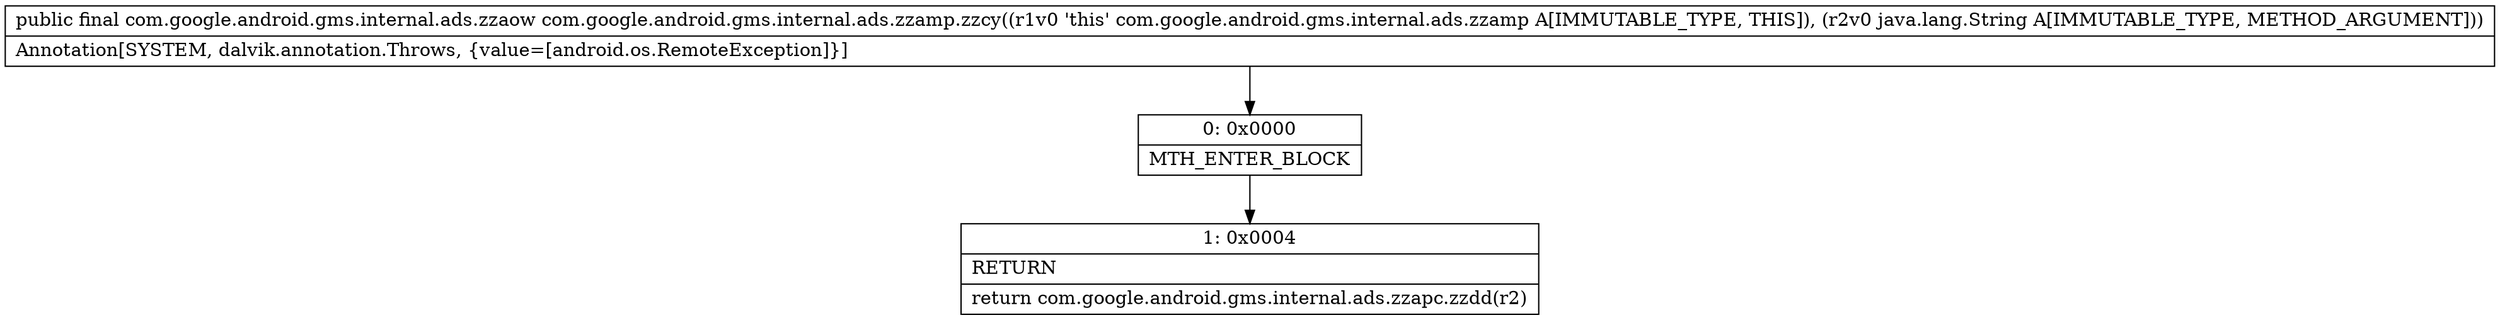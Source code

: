 digraph "CFG forcom.google.android.gms.internal.ads.zzamp.zzcy(Ljava\/lang\/String;)Lcom\/google\/android\/gms\/internal\/ads\/zzaow;" {
Node_0 [shape=record,label="{0\:\ 0x0000|MTH_ENTER_BLOCK\l}"];
Node_1 [shape=record,label="{1\:\ 0x0004|RETURN\l|return com.google.android.gms.internal.ads.zzapc.zzdd(r2)\l}"];
MethodNode[shape=record,label="{public final com.google.android.gms.internal.ads.zzaow com.google.android.gms.internal.ads.zzamp.zzcy((r1v0 'this' com.google.android.gms.internal.ads.zzamp A[IMMUTABLE_TYPE, THIS]), (r2v0 java.lang.String A[IMMUTABLE_TYPE, METHOD_ARGUMENT]))  | Annotation[SYSTEM, dalvik.annotation.Throws, \{value=[android.os.RemoteException]\}]\l}"];
MethodNode -> Node_0;
Node_0 -> Node_1;
}

